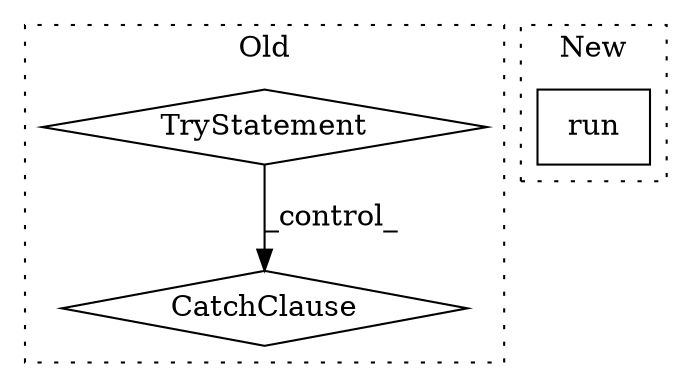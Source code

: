 digraph G {
subgraph cluster0 {
1 [label="TryStatement" a="54" s="35196" l="4" shape="diamond"];
3 [label="CatchClause" a="12" s="35233,35267" l="11,2" shape="diamond"];
label = "Old";
style="dotted";
}
subgraph cluster1 {
2 [label="run" a="32" s="35496,35503" l="4,1" shape="box"];
label = "New";
style="dotted";
}
1 -> 3 [label="_control_"];
}